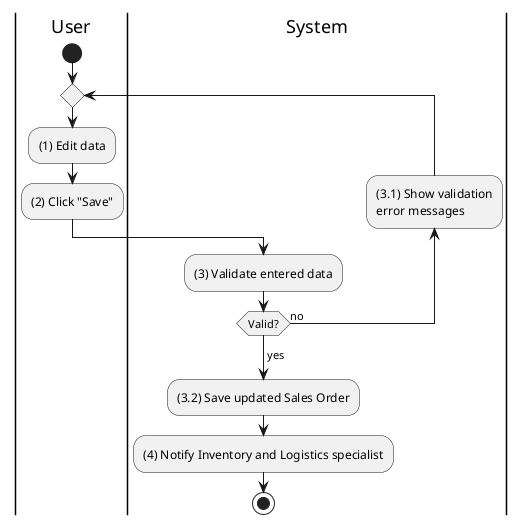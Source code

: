 @startuml sales-order-update
|u|User
|s|System

|u|
start
repeat
    :(1) Edit data;
    :(2) Click "Save";

    |s|
    :(3) Validate entered data;
    backward:(3.1) Show validation
    error messages;
repeat while (Valid?) is (no)
->yes;
:(3.2) Save updated Sales Order;
:(4) Notify Inventory and Logistics specialist;
stop
@enduml